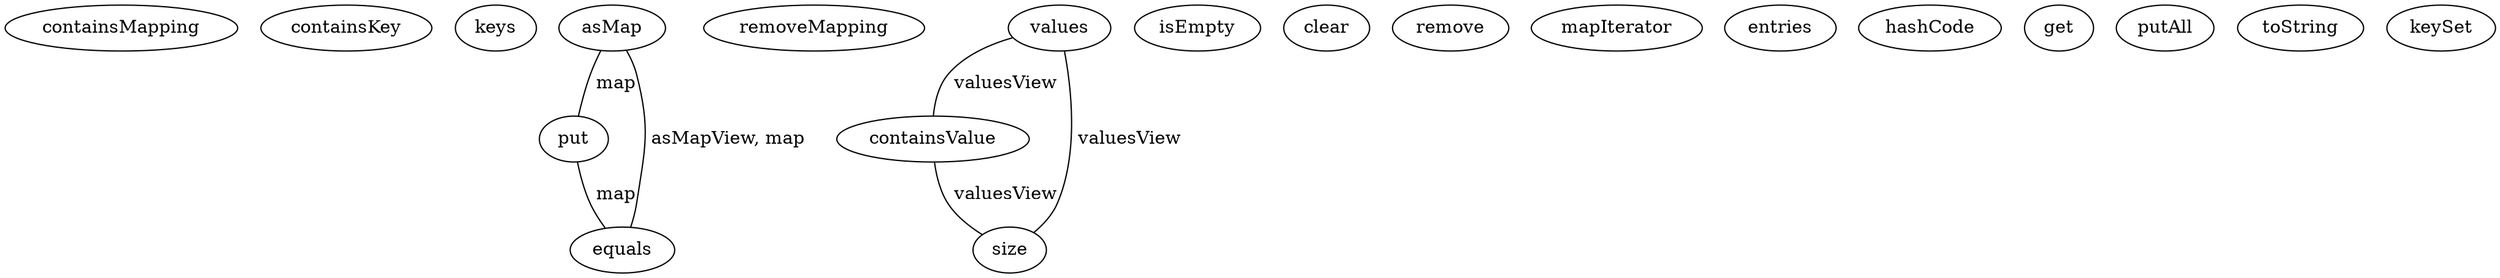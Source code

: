 digraph G {
containsMapping;
containsKey;
keys;
asMap;
removeMapping;
values;
isEmpty;
clear;
containsValue;
remove;
put;
mapIterator;
entries;
size;
hashCode;
get;
putAll;
equals;
toString;
keySet;
asMap -> equals [label=" asMapView, map", dir=none];
asMap -> put [label=" map", dir=none];
values -> size [label=" valuesView", dir=none];
values -> containsValue [label=" valuesView", dir=none];
containsValue -> size [label=" valuesView", dir=none];
put -> equals [label=" map", dir=none];
}